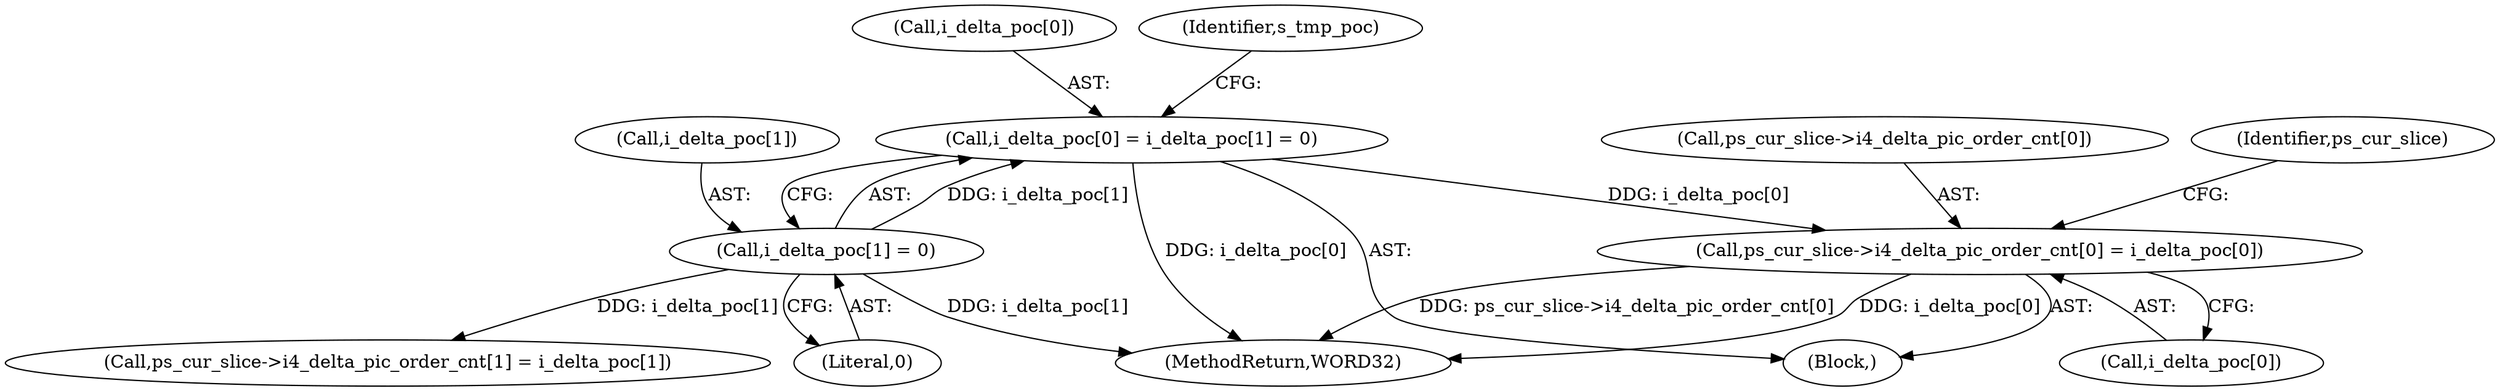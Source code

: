 digraph "0_Android_6c327afb263837bc90760c55c6605b26161a4eb9_0@array" {
"1001436" [label="(Call,ps_cur_slice->i4_delta_pic_order_cnt[0] = i_delta_poc[0])"];
"1000688" [label="(Call,i_delta_poc[0] = i_delta_poc[1] = 0)"];
"1000692" [label="(Call,i_delta_poc[1] = 0)"];
"1001448" [label="(Identifier,ps_cur_slice)"];
"1000689" [label="(Call,i_delta_poc[0])"];
"1001442" [label="(Call,i_delta_poc[0])"];
"1000688" [label="(Call,i_delta_poc[0] = i_delta_poc[1] = 0)"];
"1001436" [label="(Call,ps_cur_slice->i4_delta_pic_order_cnt[0] = i_delta_poc[0])"];
"1000699" [label="(Identifier,s_tmp_poc)"];
"1000693" [label="(Call,i_delta_poc[1])"];
"1001445" [label="(Call,ps_cur_slice->i4_delta_pic_order_cnt[1] = i_delta_poc[1])"];
"1000696" [label="(Literal,0)"];
"1000158" [label="(Block,)"];
"1000692" [label="(Call,i_delta_poc[1] = 0)"];
"1001437" [label="(Call,ps_cur_slice->i4_delta_pic_order_cnt[0])"];
"1002606" [label="(MethodReturn,WORD32)"];
"1001436" -> "1000158"  [label="AST: "];
"1001436" -> "1001442"  [label="CFG: "];
"1001437" -> "1001436"  [label="AST: "];
"1001442" -> "1001436"  [label="AST: "];
"1001448" -> "1001436"  [label="CFG: "];
"1001436" -> "1002606"  [label="DDG: ps_cur_slice->i4_delta_pic_order_cnt[0]"];
"1001436" -> "1002606"  [label="DDG: i_delta_poc[0]"];
"1000688" -> "1001436"  [label="DDG: i_delta_poc[0]"];
"1000688" -> "1000158"  [label="AST: "];
"1000688" -> "1000692"  [label="CFG: "];
"1000689" -> "1000688"  [label="AST: "];
"1000692" -> "1000688"  [label="AST: "];
"1000699" -> "1000688"  [label="CFG: "];
"1000688" -> "1002606"  [label="DDG: i_delta_poc[0]"];
"1000692" -> "1000688"  [label="DDG: i_delta_poc[1]"];
"1000692" -> "1000696"  [label="CFG: "];
"1000693" -> "1000692"  [label="AST: "];
"1000696" -> "1000692"  [label="AST: "];
"1000692" -> "1002606"  [label="DDG: i_delta_poc[1]"];
"1000692" -> "1001445"  [label="DDG: i_delta_poc[1]"];
}

